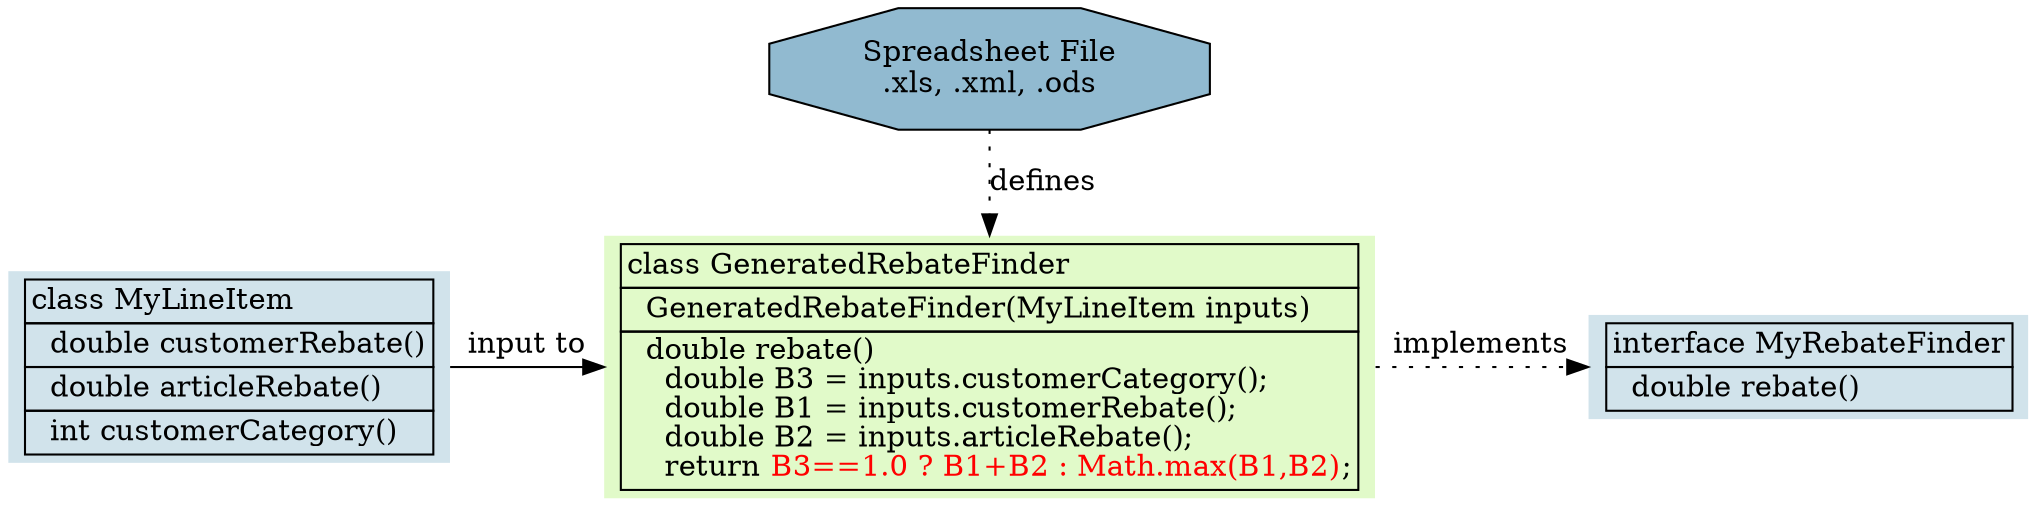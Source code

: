 digraph "AFC Usage" {
	fontname = "Helvetica"

	node [shape = octagon, style = filled, fillcolor="#91BAD0"]
	file [label="Spreadsheet File\n.xls, .xml, .ods"]

	node [shape=plaintext, fillcolor = "#D1E3EB"]
	inputs [label=<
		<TABLE BORDER="0" CELLBORDER="1" CELLSPACING="0" ALIGN="LEFT">
			<TR><TD ALIGN="LEFT">class MyLineItem</TD></TR>
			<TR><TD ALIGN="LEFT" PORT="cust">  double customerRebate()</TD></TR>
			<TR><TD ALIGN="LEFT" PORT="art">  double articleRebate()</TD></TR>
			<TR><TD ALIGN="LEFT" PORT="cat">  int customerCategory()</TD></TR>
		</TABLE>
	>]

	node [shape=plaintext, fillcolor = "#E1FAC9"]
	impl [label=<
		<TABLE BORDER="0" CELLBORDER="1" CELLSPACING="0" ALIGN="LEFT">
			<TR><TD ALIGN="LEFT">class GeneratedRebateFinder</TD></TR>
			<TR><TD ALIGN="LEFT">  GeneratedRebateFinder(MyLineItem inputs)</TD></TR>
			<TR><TD ALIGN="LEFT" PORT="reb">  double rebate()
<BR ALIGN="LEFT"/>    double B3 = inputs.customerCategory();
<BR ALIGN="LEFT"/>    double B1 = inputs.customerRebate();
<BR ALIGN="LEFT"/>    double B2 = inputs.articleRebate();
<BR ALIGN="LEFT"/>    return <FONT COLOR="red">B3==1.0 ? B1+B2 : Math.max(B1,B2)</FONT>;</TD></TR>
		</TABLE>
	>]

	node [shape=plaintext, fillcolor = "#D1E3EB"]
	intf [label=<
		<TABLE BORDER="0" CELLBORDER="1" CELLSPACING="0" ALIGN="LEFT">
			<TR><TD ALIGN="LEFT">interface MyRebateFinder</TD></TR>
			<TR><TD ALIGN="LEFT" PORT="reb">  double rebate()</TD></TR>
		</TABLE>
	>]

	inputs -> impl [label="input to"]

	edge [style = dotted]
	file -> impl [label="defines"]
	impl -> intf [label="implements"]

	{rank=same; inputs; impl; intf }
}
